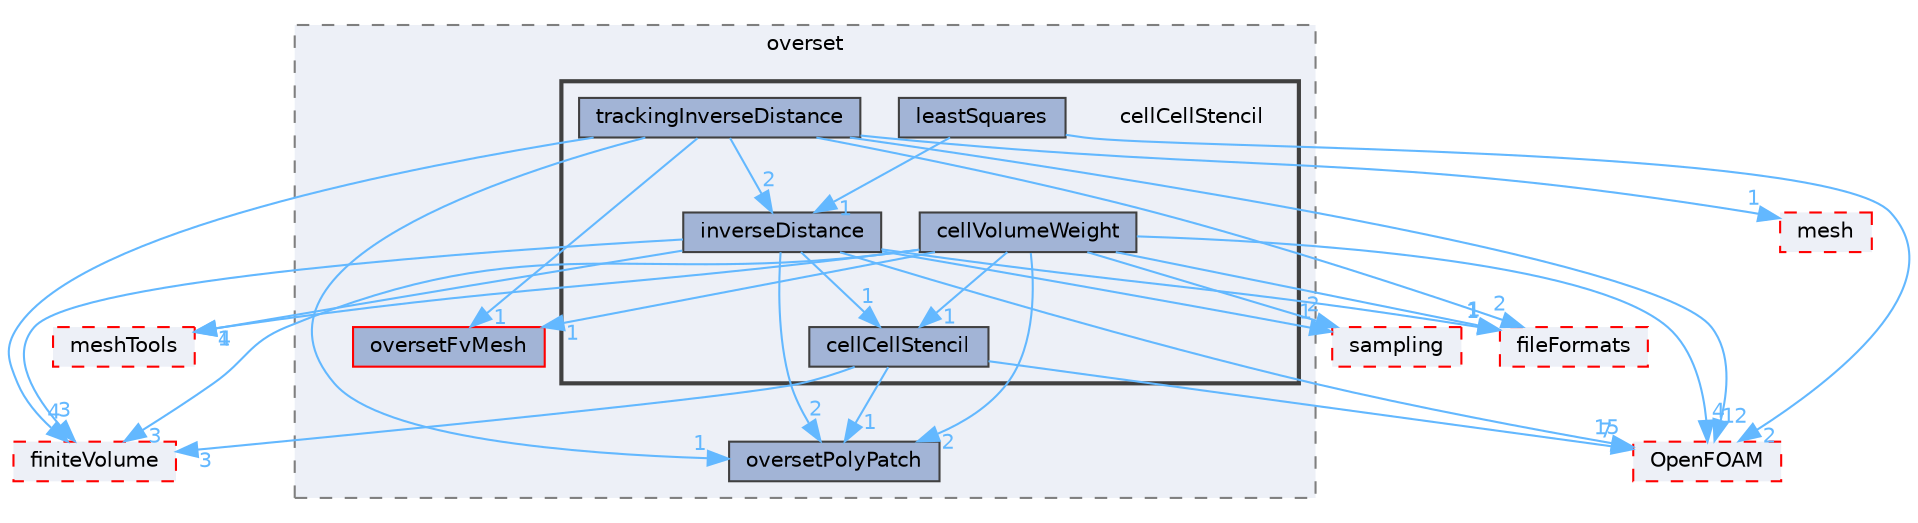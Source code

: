 digraph "src/overset/cellCellStencil"
{
 // LATEX_PDF_SIZE
  bgcolor="transparent";
  edge [fontname=Helvetica,fontsize=10,labelfontname=Helvetica,labelfontsize=10];
  node [fontname=Helvetica,fontsize=10,shape=box,height=0.2,width=0.4];
  compound=true
  subgraph clusterdir_130ea3eb54766613bed36c4f96e55285 {
    graph [ bgcolor="#edf0f7", pencolor="grey50", label="overset", fontname=Helvetica,fontsize=10 style="filled,dashed", URL="dir_130ea3eb54766613bed36c4f96e55285.html",tooltip=""]
  dir_8cbf50248437c6cbef5e7db625f6cd01 [label="oversetPolyPatch", fillcolor="#a2b4d6", color="grey25", style="filled", URL="dir_8cbf50248437c6cbef5e7db625f6cd01.html",tooltip=""];
  dir_e269dd38301bd468c0a3829ed627b350 [label="oversetFvMesh", fillcolor="#a2b4d6", color="red", style="filled", URL="dir_e269dd38301bd468c0a3829ed627b350.html",tooltip=""];
  subgraph clusterdir_c8b95e09d21a64825888613c18fe4ff2 {
    graph [ bgcolor="#edf0f7", pencolor="grey25", label="", fontname=Helvetica,fontsize=10 style="filled,bold", URL="dir_c8b95e09d21a64825888613c18fe4ff2.html",tooltip=""]
    dir_c8b95e09d21a64825888613c18fe4ff2 [shape=plaintext, label="cellCellStencil"];
  dir_6da841d1a70658f3b81227d7ac924b9f [label="cellCellStencil", fillcolor="#a2b4d6", color="grey25", style="filled", URL="dir_6da841d1a70658f3b81227d7ac924b9f.html",tooltip=""];
  dir_d456927f39b8749bfa422c63ba342d04 [label="cellVolumeWeight", fillcolor="#a2b4d6", color="grey25", style="filled", URL="dir_d456927f39b8749bfa422c63ba342d04.html",tooltip=""];
  dir_1a447554e7d8c9be55218d3714763244 [label="inverseDistance", fillcolor="#a2b4d6", color="grey25", style="filled", URL="dir_1a447554e7d8c9be55218d3714763244.html",tooltip=""];
  dir_0470f64ffef4f53d9fd7fd8088ef96df [label="leastSquares", fillcolor="#a2b4d6", color="grey25", style="filled", URL="dir_0470f64ffef4f53d9fd7fd8088ef96df.html",tooltip=""];
  dir_f7964e198779c9a54651cf0419989bf5 [label="trackingInverseDistance", fillcolor="#a2b4d6", color="grey25", style="filled", URL="dir_f7964e198779c9a54651cf0419989bf5.html",tooltip=""];
  }
  }
  dir_c5473ff19b20e6ec4dfe5c310b3778a8 [label="OpenFOAM", fillcolor="#edf0f7", color="red", style="filled,dashed", URL="dir_c5473ff19b20e6ec4dfe5c310b3778a8.html",tooltip=""];
  dir_9bd15774b555cf7259a6fa18f99fe99b [label="finiteVolume", fillcolor="#edf0f7", color="red", style="filled,dashed", URL="dir_9bd15774b555cf7259a6fa18f99fe99b.html",tooltip=""];
  dir_b05602f37bb521a7142c0a3e200b5f35 [label="fileFormats", fillcolor="#edf0f7", color="red", style="filled,dashed", URL="dir_b05602f37bb521a7142c0a3e200b5f35.html",tooltip=""];
  dir_24a3817a3c61c11f04a0a72057522f4f [label="sampling", fillcolor="#edf0f7", color="red", style="filled,dashed", URL="dir_24a3817a3c61c11f04a0a72057522f4f.html",tooltip=""];
  dir_ae30ad0bef50cf391b24c614251bb9fd [label="meshTools", fillcolor="#edf0f7", color="red", style="filled,dashed", URL="dir_ae30ad0bef50cf391b24c614251bb9fd.html",tooltip=""];
  dir_7be0d8c199b9408ae01f5d77515b8def [label="mesh", fillcolor="#edf0f7", color="red", style="filled,dashed", URL="dir_7be0d8c199b9408ae01f5d77515b8def.html",tooltip=""];
  dir_6da841d1a70658f3b81227d7ac924b9f->dir_8cbf50248437c6cbef5e7db625f6cd01 [headlabel="1", labeldistance=1.5 headhref="dir_000413_002761.html" href="dir_000413_002761.html" color="steelblue1" fontcolor="steelblue1"];
  dir_6da841d1a70658f3b81227d7ac924b9f->dir_9bd15774b555cf7259a6fa18f99fe99b [headlabel="3", labeldistance=1.5 headhref="dir_000413_001387.html" href="dir_000413_001387.html" color="steelblue1" fontcolor="steelblue1"];
  dir_6da841d1a70658f3b81227d7ac924b9f->dir_c5473ff19b20e6ec4dfe5c310b3778a8 [headlabel="7", labeldistance=1.5 headhref="dir_000413_002695.html" href="dir_000413_002695.html" color="steelblue1" fontcolor="steelblue1"];
  dir_d456927f39b8749bfa422c63ba342d04->dir_24a3817a3c61c11f04a0a72057522f4f [headlabel="2", labeldistance=1.5 headhref="dir_000450_003409.html" href="dir_000450_003409.html" color="steelblue1" fontcolor="steelblue1"];
  dir_d456927f39b8749bfa422c63ba342d04->dir_6da841d1a70658f3b81227d7ac924b9f [headlabel="1", labeldistance=1.5 headhref="dir_000450_000413.html" href="dir_000450_000413.html" color="steelblue1" fontcolor="steelblue1"];
  dir_d456927f39b8749bfa422c63ba342d04->dir_8cbf50248437c6cbef5e7db625f6cd01 [headlabel="2", labeldistance=1.5 headhref="dir_000450_002761.html" href="dir_000450_002761.html" color="steelblue1" fontcolor="steelblue1"];
  dir_d456927f39b8749bfa422c63ba342d04->dir_9bd15774b555cf7259a6fa18f99fe99b [headlabel="3", labeldistance=1.5 headhref="dir_000450_001387.html" href="dir_000450_001387.html" color="steelblue1" fontcolor="steelblue1"];
  dir_d456927f39b8749bfa422c63ba342d04->dir_ae30ad0bef50cf391b24c614251bb9fd [headlabel="1", labeldistance=1.5 headhref="dir_000450_002382.html" href="dir_000450_002382.html" color="steelblue1" fontcolor="steelblue1"];
  dir_d456927f39b8749bfa422c63ba342d04->dir_b05602f37bb521a7142c0a3e200b5f35 [headlabel="1", labeldistance=1.5 headhref="dir_000450_001353.html" href="dir_000450_001353.html" color="steelblue1" fontcolor="steelblue1"];
  dir_d456927f39b8749bfa422c63ba342d04->dir_c5473ff19b20e6ec4dfe5c310b3778a8 [headlabel="4", labeldistance=1.5 headhref="dir_000450_002695.html" href="dir_000450_002695.html" color="steelblue1" fontcolor="steelblue1"];
  dir_d456927f39b8749bfa422c63ba342d04->dir_e269dd38301bd468c0a3829ed627b350 [headlabel="1", labeldistance=1.5 headhref="dir_000450_002755.html" href="dir_000450_002755.html" color="steelblue1" fontcolor="steelblue1"];
  dir_1a447554e7d8c9be55218d3714763244->dir_24a3817a3c61c11f04a0a72057522f4f [headlabel="1", labeldistance=1.5 headhref="dir_001954_003409.html" href="dir_001954_003409.html" color="steelblue1" fontcolor="steelblue1"];
  dir_1a447554e7d8c9be55218d3714763244->dir_6da841d1a70658f3b81227d7ac924b9f [headlabel="1", labeldistance=1.5 headhref="dir_001954_000413.html" href="dir_001954_000413.html" color="steelblue1" fontcolor="steelblue1"];
  dir_1a447554e7d8c9be55218d3714763244->dir_8cbf50248437c6cbef5e7db625f6cd01 [headlabel="2", labeldistance=1.5 headhref="dir_001954_002761.html" href="dir_001954_002761.html" color="steelblue1" fontcolor="steelblue1"];
  dir_1a447554e7d8c9be55218d3714763244->dir_9bd15774b555cf7259a6fa18f99fe99b [headlabel="3", labeldistance=1.5 headhref="dir_001954_001387.html" href="dir_001954_001387.html" color="steelblue1" fontcolor="steelblue1"];
  dir_1a447554e7d8c9be55218d3714763244->dir_ae30ad0bef50cf391b24c614251bb9fd [headlabel="4", labeldistance=1.5 headhref="dir_001954_002382.html" href="dir_001954_002382.html" color="steelblue1" fontcolor="steelblue1"];
  dir_1a447554e7d8c9be55218d3714763244->dir_b05602f37bb521a7142c0a3e200b5f35 [headlabel="1", labeldistance=1.5 headhref="dir_001954_001353.html" href="dir_001954_001353.html" color="steelblue1" fontcolor="steelblue1"];
  dir_1a447554e7d8c9be55218d3714763244->dir_c5473ff19b20e6ec4dfe5c310b3778a8 [headlabel="15", labeldistance=1.5 headhref="dir_001954_002695.html" href="dir_001954_002695.html" color="steelblue1" fontcolor="steelblue1"];
  dir_0470f64ffef4f53d9fd7fd8088ef96df->dir_1a447554e7d8c9be55218d3714763244 [headlabel="1", labeldistance=1.5 headhref="dir_002125_001954.html" href="dir_002125_001954.html" color="steelblue1" fontcolor="steelblue1"];
  dir_0470f64ffef4f53d9fd7fd8088ef96df->dir_c5473ff19b20e6ec4dfe5c310b3778a8 [headlabel="2", labeldistance=1.5 headhref="dir_002125_002695.html" href="dir_002125_002695.html" color="steelblue1" fontcolor="steelblue1"];
  dir_f7964e198779c9a54651cf0419989bf5->dir_1a447554e7d8c9be55218d3714763244 [headlabel="2", labeldistance=1.5 headhref="dir_004087_001954.html" href="dir_004087_001954.html" color="steelblue1" fontcolor="steelblue1"];
  dir_f7964e198779c9a54651cf0419989bf5->dir_7be0d8c199b9408ae01f5d77515b8def [headlabel="1", labeldistance=1.5 headhref="dir_004087_002359.html" href="dir_004087_002359.html" color="steelblue1" fontcolor="steelblue1"];
  dir_f7964e198779c9a54651cf0419989bf5->dir_8cbf50248437c6cbef5e7db625f6cd01 [headlabel="1", labeldistance=1.5 headhref="dir_004087_002761.html" href="dir_004087_002761.html" color="steelblue1" fontcolor="steelblue1"];
  dir_f7964e198779c9a54651cf0419989bf5->dir_9bd15774b555cf7259a6fa18f99fe99b [headlabel="4", labeldistance=1.5 headhref="dir_004087_001387.html" href="dir_004087_001387.html" color="steelblue1" fontcolor="steelblue1"];
  dir_f7964e198779c9a54651cf0419989bf5->dir_b05602f37bb521a7142c0a3e200b5f35 [headlabel="2", labeldistance=1.5 headhref="dir_004087_001353.html" href="dir_004087_001353.html" color="steelblue1" fontcolor="steelblue1"];
  dir_f7964e198779c9a54651cf0419989bf5->dir_c5473ff19b20e6ec4dfe5c310b3778a8 [headlabel="12", labeldistance=1.5 headhref="dir_004087_002695.html" href="dir_004087_002695.html" color="steelblue1" fontcolor="steelblue1"];
  dir_f7964e198779c9a54651cf0419989bf5->dir_e269dd38301bd468c0a3829ed627b350 [headlabel="1", labeldistance=1.5 headhref="dir_004087_002755.html" href="dir_004087_002755.html" color="steelblue1" fontcolor="steelblue1"];
}
